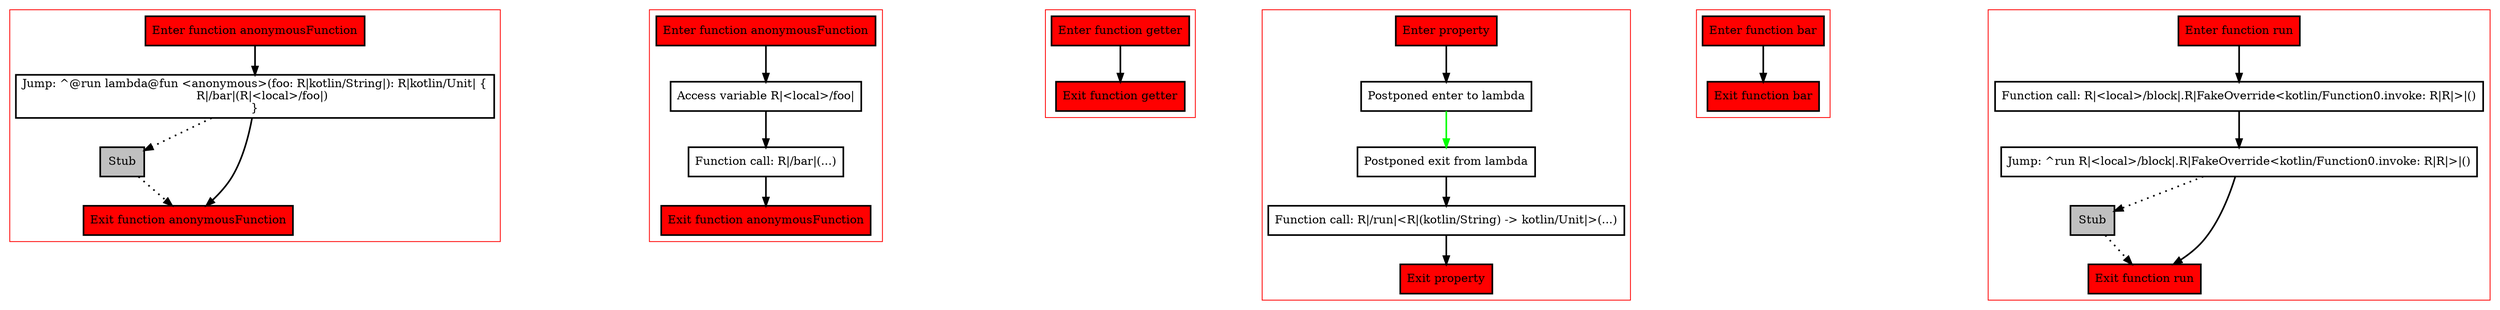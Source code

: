 digraph lambdaAsReturnOfLambda_kt {
    graph [nodesep=3]
    node [shape=box penwidth=2]
    edge [penwidth=2]

    subgraph cluster_0 {
        color=red
        0 [label="Enter function anonymousFunction" style="filled" fillcolor=red];
        1 [label="Jump: ^@run lambda@fun <anonymous>(foo: R|kotlin/String|): R|kotlin/Unit| {
    R|/bar|(R|<local>/foo|)
}
"];
        2 [label="Stub" style="filled" fillcolor=gray];
        3 [label="Exit function anonymousFunction" style="filled" fillcolor=red];
    }

    0 -> {1};
    1 -> {3};
    1 -> {2} [style=dotted];
    2 -> {3} [style=dotted];

    subgraph cluster_1 {
        color=red
        4 [label="Enter function anonymousFunction" style="filled" fillcolor=red];
        5 [label="Access variable R|<local>/foo|"];
        6 [label="Function call: R|/bar|(...)"];
        7 [label="Exit function anonymousFunction" style="filled" fillcolor=red];
    }

    4 -> {5};
    5 -> {6};
    6 -> {7};

    subgraph cluster_2 {
        color=red
        8 [label="Enter function getter" style="filled" fillcolor=red];
        9 [label="Exit function getter" style="filled" fillcolor=red];
    }

    8 -> {9};

    subgraph cluster_3 {
        color=red
        10 [label="Enter property" style="filled" fillcolor=red];
        11 [label="Postponed enter to lambda"];
        12 [label="Postponed exit from lambda"];
        13 [label="Function call: R|/run|<R|(kotlin/String) -> kotlin/Unit|>(...)"];
        14 [label="Exit property" style="filled" fillcolor=red];
    }

    10 -> {11};
    11 -> {12 12} [color=green];
    12 -> {13};
    13 -> {14};

    subgraph cluster_4 {
        color=red
        15 [label="Enter function bar" style="filled" fillcolor=red];
        16 [label="Exit function bar" style="filled" fillcolor=red];
    }

    15 -> {16};

    subgraph cluster_5 {
        color=red
        17 [label="Enter function run" style="filled" fillcolor=red];
        18 [label="Function call: R|<local>/block|.R|FakeOverride<kotlin/Function0.invoke: R|R|>|()"];
        19 [label="Jump: ^run R|<local>/block|.R|FakeOverride<kotlin/Function0.invoke: R|R|>|()"];
        20 [label="Stub" style="filled" fillcolor=gray];
        21 [label="Exit function run" style="filled" fillcolor=red];
    }

    17 -> {18};
    18 -> {19};
    19 -> {21};
    19 -> {20} [style=dotted];
    20 -> {21} [style=dotted];

}
